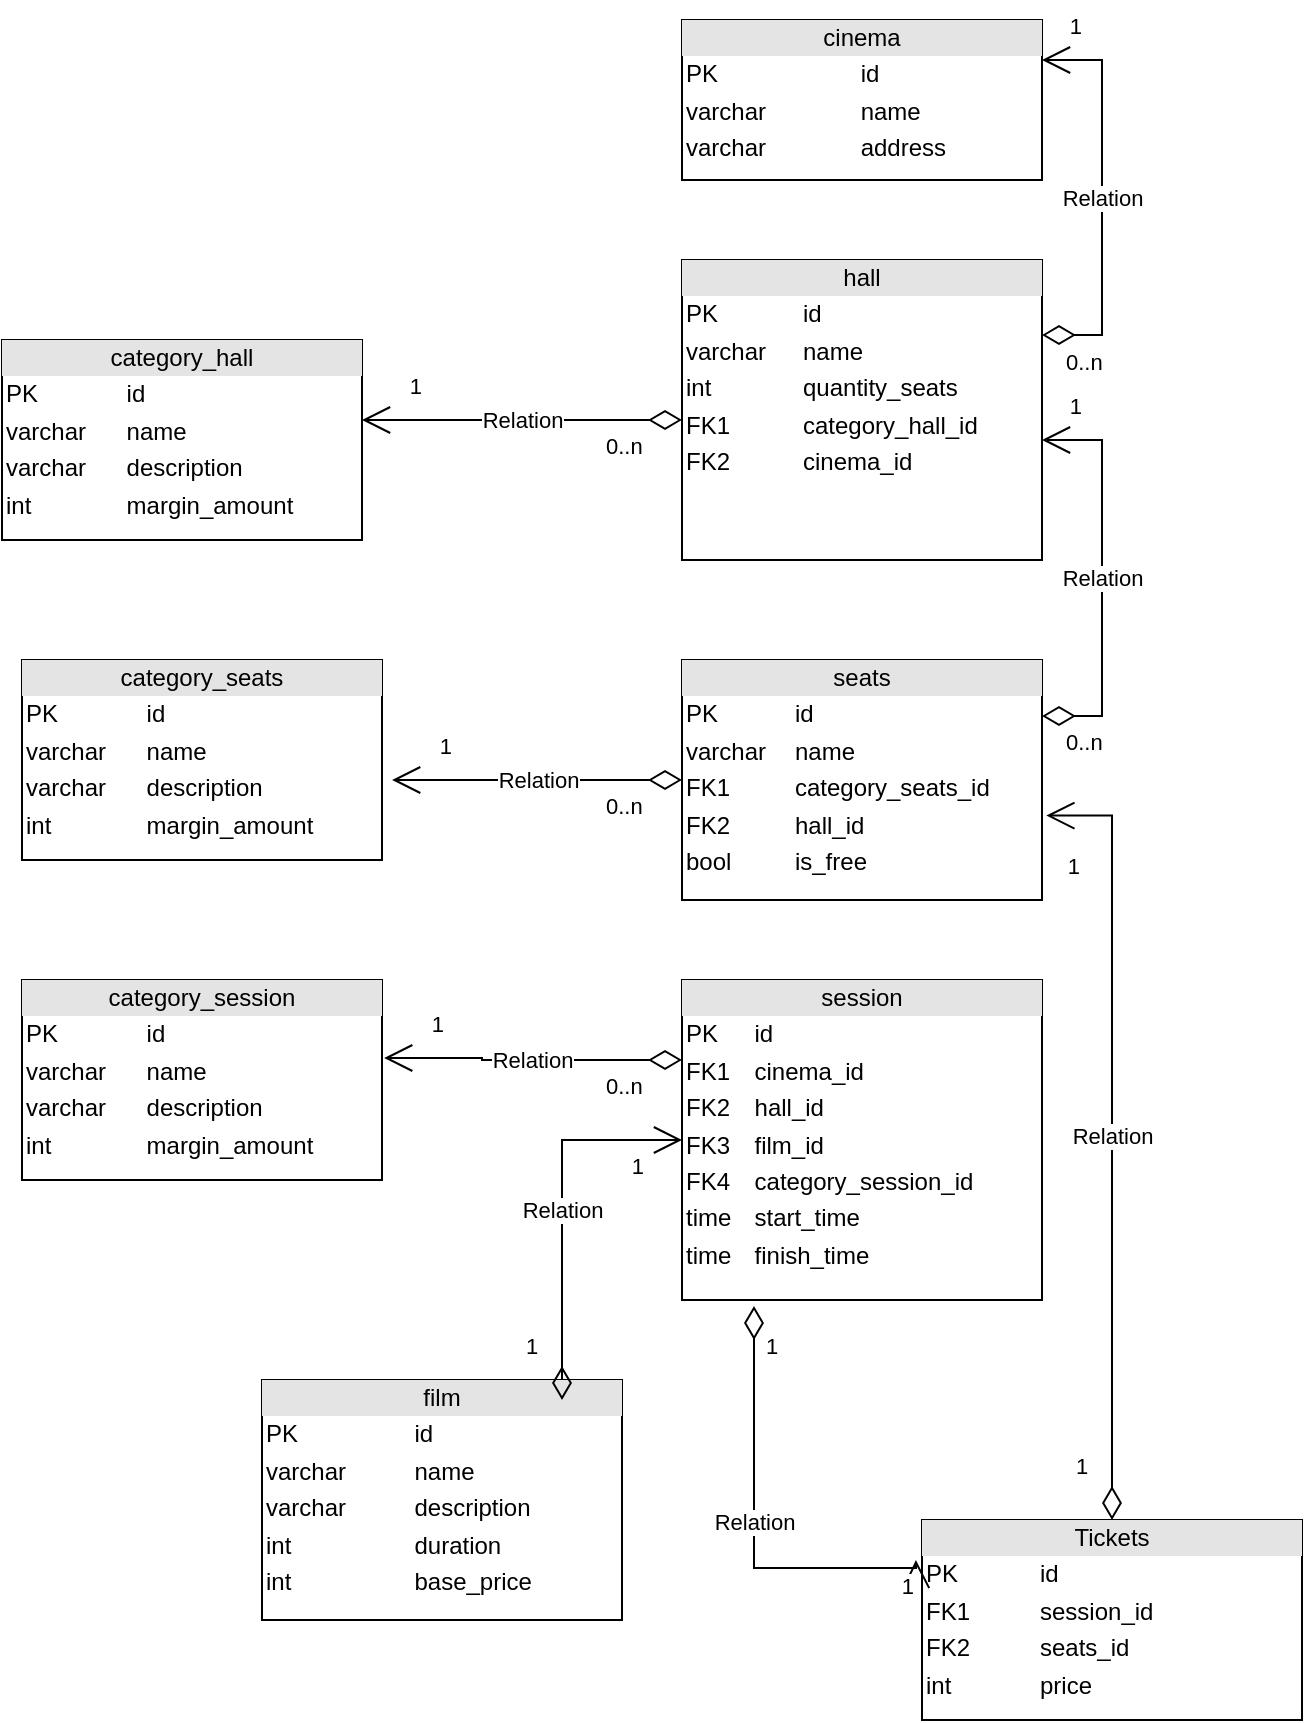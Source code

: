 <mxfile version="27.1.6">
  <diagram name="Страница — 1" id="EvWrY-4KOERnUKzsd5yh">
    <mxGraphModel dx="1416" dy="887" grid="1" gridSize="10" guides="1" tooltips="1" connect="1" arrows="1" fold="1" page="1" pageScale="1" pageWidth="827" pageHeight="1169" math="0" shadow="0">
      <root>
        <mxCell id="0" />
        <mxCell id="1" parent="0" />
        <mxCell id="_ENGsOBudLzefc6iagdA-1" value="&lt;div style=&quot;text-align: center; box-sizing: border-box; width: 100%; background: rgb(228, 228, 228); padding: 2px;&quot;&gt;Tickets&lt;/div&gt;&lt;table style=&quot;width:100%;font-size:1em;&quot; cellpadding=&quot;2&quot; cellspacing=&quot;0&quot;&gt;&lt;tbody&gt;&lt;tr&gt;&lt;td&gt;PK&lt;/td&gt;&lt;td&gt;id&lt;/td&gt;&lt;/tr&gt;&lt;tr&gt;&lt;td&gt;FK1&lt;/td&gt;&lt;td&gt;session_id&lt;/td&gt;&lt;/tr&gt;&lt;tr&gt;&lt;td&gt;FK2&lt;/td&gt;&lt;td&gt;seats_id&lt;/td&gt;&lt;/tr&gt;&lt;tr&gt;&lt;td&gt;int&lt;/td&gt;&lt;td&gt;price&lt;/td&gt;&lt;/tr&gt;&lt;/tbody&gt;&lt;/table&gt;" style="verticalAlign=top;align=left;overflow=fill;html=1;whiteSpace=wrap;" vertex="1" parent="1">
          <mxGeometry x="480" y="790" width="190" height="100" as="geometry" />
        </mxCell>
        <mxCell id="_ENGsOBudLzefc6iagdA-3" value="&lt;div style=&quot;text-align: center; box-sizing: border-box; width: 100%; background: rgb(228, 228, 228); padding: 2px;&quot;&gt;category_hall&lt;/div&gt;&lt;table style=&quot;width:100%;font-size:1em;&quot; cellpadding=&quot;2&quot; cellspacing=&quot;0&quot;&gt;&lt;tbody&gt;&lt;tr&gt;&lt;td&gt;PK&lt;/td&gt;&lt;td&gt;id&lt;/td&gt;&lt;/tr&gt;&lt;tr&gt;&lt;td&gt;varchar&lt;/td&gt;&lt;td&gt;name&lt;/td&gt;&lt;/tr&gt;&lt;tr&gt;&lt;td&gt;varchar&lt;/td&gt;&lt;td&gt;description&lt;/td&gt;&lt;/tr&gt;&lt;tr&gt;&lt;td&gt;int&lt;/td&gt;&lt;td&gt;margin_amount&lt;/td&gt;&lt;/tr&gt;&lt;/tbody&gt;&lt;/table&gt;" style="verticalAlign=top;align=left;overflow=fill;html=1;whiteSpace=wrap;" vertex="1" parent="1">
          <mxGeometry x="20" y="200" width="180" height="100" as="geometry" />
        </mxCell>
        <mxCell id="_ENGsOBudLzefc6iagdA-4" value="&lt;div style=&quot;text-align: center; box-sizing: border-box; width: 100%; background: rgb(228, 228, 228); padding: 2px;&quot;&gt;category_session&lt;/div&gt;&lt;table style=&quot;width:100%;font-size:1em;&quot; cellpadding=&quot;2&quot; cellspacing=&quot;0&quot;&gt;&lt;tbody&gt;&lt;tr&gt;&lt;td&gt;PK&lt;/td&gt;&lt;td&gt;id&lt;/td&gt;&lt;/tr&gt;&lt;tr&gt;&lt;td&gt;varchar&lt;/td&gt;&lt;td&gt;name&lt;/td&gt;&lt;/tr&gt;&lt;tr&gt;&lt;td&gt;varchar&lt;/td&gt;&lt;td&gt;description&lt;/td&gt;&lt;/tr&gt;&lt;tr&gt;&lt;td&gt;int&lt;/td&gt;&lt;td&gt;margin_amount&lt;/td&gt;&lt;/tr&gt;&lt;/tbody&gt;&lt;/table&gt;" style="verticalAlign=top;align=left;overflow=fill;html=1;whiteSpace=wrap;" vertex="1" parent="1">
          <mxGeometry x="30" y="520" width="180" height="100" as="geometry" />
        </mxCell>
        <mxCell id="_ENGsOBudLzefc6iagdA-5" value="&lt;div style=&quot;text-align: center; box-sizing: border-box; width: 100%; background: rgb(228, 228, 228); padding: 2px;&quot;&gt;category_seats&lt;/div&gt;&lt;table style=&quot;width:100%;font-size:1em;&quot; cellpadding=&quot;2&quot; cellspacing=&quot;0&quot;&gt;&lt;tbody&gt;&lt;tr&gt;&lt;td&gt;PK&lt;/td&gt;&lt;td&gt;id&lt;/td&gt;&lt;/tr&gt;&lt;tr&gt;&lt;td&gt;varchar&lt;/td&gt;&lt;td&gt;name&lt;/td&gt;&lt;/tr&gt;&lt;tr&gt;&lt;td&gt;varchar&lt;/td&gt;&lt;td&gt;description&lt;/td&gt;&lt;/tr&gt;&lt;tr&gt;&lt;td&gt;int&lt;/td&gt;&lt;td&gt;margin_amount&lt;/td&gt;&lt;/tr&gt;&lt;/tbody&gt;&lt;/table&gt;" style="verticalAlign=top;align=left;overflow=fill;html=1;whiteSpace=wrap;" vertex="1" parent="1">
          <mxGeometry x="30" y="360" width="180" height="100" as="geometry" />
        </mxCell>
        <mxCell id="_ENGsOBudLzefc6iagdA-6" value="&lt;div style=&quot;text-align: center; box-sizing: border-box; width: 100%; background: rgb(228, 228, 228); padding: 2px;&quot;&gt;cinema&lt;/div&gt;&lt;table style=&quot;width:100%;font-size:1em;&quot; cellpadding=&quot;2&quot; cellspacing=&quot;0&quot;&gt;&lt;tbody&gt;&lt;tr&gt;&lt;td&gt;PK&lt;/td&gt;&lt;td&gt;id&lt;/td&gt;&lt;/tr&gt;&lt;tr&gt;&lt;td&gt;varchar&lt;/td&gt;&lt;td&gt;name&lt;/td&gt;&lt;/tr&gt;&lt;tr&gt;&lt;td&gt;varchar&lt;/td&gt;&lt;td&gt;address&lt;/td&gt;&lt;/tr&gt;&lt;tr&gt;&lt;td&gt;&lt;br&gt;&lt;/td&gt;&lt;td&gt;&lt;/td&gt;&lt;/tr&gt;&lt;/tbody&gt;&lt;/table&gt;" style="verticalAlign=top;align=left;overflow=fill;html=1;whiteSpace=wrap;" vertex="1" parent="1">
          <mxGeometry x="360" y="40" width="180" height="80" as="geometry" />
        </mxCell>
        <mxCell id="_ENGsOBudLzefc6iagdA-7" value="&lt;div style=&quot;text-align: center; box-sizing: border-box; width: 100%; background: rgb(228, 228, 228); padding: 2px;&quot;&gt;hall&lt;/div&gt;&lt;table style=&quot;width:100%;font-size:1em;&quot; cellpadding=&quot;2&quot; cellspacing=&quot;0&quot;&gt;&lt;tbody&gt;&lt;tr&gt;&lt;td&gt;PK&lt;/td&gt;&lt;td&gt;id&lt;/td&gt;&lt;/tr&gt;&lt;tr&gt;&lt;td&gt;varchar&lt;/td&gt;&lt;td&gt;name&lt;/td&gt;&lt;/tr&gt;&lt;tr&gt;&lt;td&gt;int&lt;/td&gt;&lt;td&gt;quantity_seats&lt;/td&gt;&lt;/tr&gt;&lt;tr&gt;&lt;td&gt;FK1&lt;/td&gt;&lt;td&gt;category_hall_id&lt;/td&gt;&lt;/tr&gt;&lt;tr&gt;&lt;td&gt;FK2&lt;/td&gt;&lt;td&gt;cinema_id&lt;/td&gt;&lt;/tr&gt;&lt;/tbody&gt;&lt;/table&gt;" style="verticalAlign=top;align=left;overflow=fill;html=1;whiteSpace=wrap;" vertex="1" parent="1">
          <mxGeometry x="360" y="160" width="180" height="150" as="geometry" />
        </mxCell>
        <mxCell id="_ENGsOBudLzefc6iagdA-8" value="Relation" style="endArrow=open;html=1;endSize=12;startArrow=diamondThin;startSize=14;startFill=0;edgeStyle=orthogonalEdgeStyle;rounded=0;entryX=1;entryY=0.4;entryDx=0;entryDy=0;entryPerimeter=0;" edge="1" parent="1" target="_ENGsOBudLzefc6iagdA-3">
          <mxGeometry relative="1" as="geometry">
            <mxPoint x="360" y="240" as="sourcePoint" />
            <mxPoint x="620" y="370" as="targetPoint" />
            <Array as="points">
              <mxPoint x="250" y="240" />
              <mxPoint x="250" y="240" />
            </Array>
          </mxGeometry>
        </mxCell>
        <mxCell id="_ENGsOBudLzefc6iagdA-9" value="0..n" style="edgeLabel;resizable=0;html=1;align=left;verticalAlign=top;" connectable="0" vertex="1" parent="_ENGsOBudLzefc6iagdA-8">
          <mxGeometry x="-1" relative="1" as="geometry">
            <mxPoint x="-40" as="offset" />
          </mxGeometry>
        </mxCell>
        <mxCell id="_ENGsOBudLzefc6iagdA-10" value="1" style="edgeLabel;resizable=0;html=1;align=right;verticalAlign=top;" connectable="0" vertex="1" parent="_ENGsOBudLzefc6iagdA-8">
          <mxGeometry x="1" relative="1" as="geometry">
            <mxPoint x="30" y="-30" as="offset" />
          </mxGeometry>
        </mxCell>
        <mxCell id="_ENGsOBudLzefc6iagdA-13" value="Relation" style="endArrow=open;html=1;endSize=12;startArrow=diamondThin;startSize=14;startFill=0;edgeStyle=orthogonalEdgeStyle;rounded=0;entryX=1;entryY=0.25;entryDx=0;entryDy=0;exitX=1;exitY=0.25;exitDx=0;exitDy=0;" edge="1" parent="1" source="_ENGsOBudLzefc6iagdA-7" target="_ENGsOBudLzefc6iagdA-6">
          <mxGeometry relative="1" as="geometry">
            <mxPoint x="510" y="280" as="sourcePoint" />
            <mxPoint x="370" y="130" as="targetPoint" />
            <Array as="points">
              <mxPoint x="570" y="198" />
              <mxPoint x="570" y="60" />
            </Array>
          </mxGeometry>
        </mxCell>
        <mxCell id="_ENGsOBudLzefc6iagdA-14" value="0..n" style="edgeLabel;resizable=0;html=1;align=left;verticalAlign=top;" connectable="0" vertex="1" parent="_ENGsOBudLzefc6iagdA-13">
          <mxGeometry x="-1" relative="1" as="geometry">
            <mxPoint x="10" as="offset" />
          </mxGeometry>
        </mxCell>
        <mxCell id="_ENGsOBudLzefc6iagdA-15" value="1" style="edgeLabel;resizable=0;html=1;align=right;verticalAlign=top;" connectable="0" vertex="1" parent="_ENGsOBudLzefc6iagdA-13">
          <mxGeometry x="1" relative="1" as="geometry">
            <mxPoint x="20" y="-30" as="offset" />
          </mxGeometry>
        </mxCell>
        <mxCell id="_ENGsOBudLzefc6iagdA-16" value="&lt;div style=&quot;text-align: center; box-sizing: border-box; width: 100%; background: rgb(228, 228, 228); padding: 2px;&quot;&gt;seats&lt;/div&gt;&lt;table style=&quot;width:100%;font-size:1em;&quot; cellpadding=&quot;2&quot; cellspacing=&quot;0&quot;&gt;&lt;tbody&gt;&lt;tr&gt;&lt;td&gt;PK&lt;/td&gt;&lt;td&gt;id&lt;/td&gt;&lt;/tr&gt;&lt;tr&gt;&lt;td&gt;varchar&lt;/td&gt;&lt;td&gt;name&lt;/td&gt;&lt;/tr&gt;&lt;tr&gt;&lt;td&gt;FK1&lt;/td&gt;&lt;td&gt;category_seats_id&lt;/td&gt;&lt;/tr&gt;&lt;tr&gt;&lt;td&gt;FK2&lt;/td&gt;&lt;td&gt;hall_id&lt;/td&gt;&lt;/tr&gt;&lt;tr&gt;&lt;td&gt;bool&lt;/td&gt;&lt;td&gt;is_free&lt;/td&gt;&lt;/tr&gt;&lt;/tbody&gt;&lt;/table&gt;" style="verticalAlign=top;align=left;overflow=fill;html=1;whiteSpace=wrap;" vertex="1" parent="1">
          <mxGeometry x="360" y="360" width="180" height="120" as="geometry" />
        </mxCell>
        <mxCell id="_ENGsOBudLzefc6iagdA-17" value="Relation" style="endArrow=open;html=1;endSize=12;startArrow=diamondThin;startSize=14;startFill=0;edgeStyle=orthogonalEdgeStyle;rounded=0;entryX=1.028;entryY=0.6;entryDx=0;entryDy=0;entryPerimeter=0;" edge="1" parent="1" target="_ENGsOBudLzefc6iagdA-5">
          <mxGeometry relative="1" as="geometry">
            <mxPoint x="360" y="420" as="sourcePoint" />
            <mxPoint x="230" y="320" as="targetPoint" />
            <Array as="points">
              <mxPoint x="250" y="420" />
              <mxPoint x="250" y="420" />
            </Array>
          </mxGeometry>
        </mxCell>
        <mxCell id="_ENGsOBudLzefc6iagdA-18" value="0..n" style="edgeLabel;resizable=0;html=1;align=left;verticalAlign=top;" connectable="0" vertex="1" parent="_ENGsOBudLzefc6iagdA-17">
          <mxGeometry x="-1" relative="1" as="geometry">
            <mxPoint x="-40" as="offset" />
          </mxGeometry>
        </mxCell>
        <mxCell id="_ENGsOBudLzefc6iagdA-19" value="1" style="edgeLabel;resizable=0;html=1;align=right;verticalAlign=top;" connectable="0" vertex="1" parent="_ENGsOBudLzefc6iagdA-17">
          <mxGeometry x="1" relative="1" as="geometry">
            <mxPoint x="30" y="-30" as="offset" />
          </mxGeometry>
        </mxCell>
        <mxCell id="_ENGsOBudLzefc6iagdA-20" value="Relation" style="endArrow=open;html=1;endSize=12;startArrow=diamondThin;startSize=14;startFill=0;edgeStyle=orthogonalEdgeStyle;rounded=0;entryX=1;entryY=0.25;entryDx=0;entryDy=0;exitX=1;exitY=0.25;exitDx=0;exitDy=0;" edge="1" parent="1">
          <mxGeometry relative="1" as="geometry">
            <mxPoint x="540" y="388" as="sourcePoint" />
            <mxPoint x="540" y="250" as="targetPoint" />
            <Array as="points">
              <mxPoint x="570" y="388" />
              <mxPoint x="570" y="250" />
            </Array>
          </mxGeometry>
        </mxCell>
        <mxCell id="_ENGsOBudLzefc6iagdA-21" value="0..n" style="edgeLabel;resizable=0;html=1;align=left;verticalAlign=top;" connectable="0" vertex="1" parent="_ENGsOBudLzefc6iagdA-20">
          <mxGeometry x="-1" relative="1" as="geometry">
            <mxPoint x="10" as="offset" />
          </mxGeometry>
        </mxCell>
        <mxCell id="_ENGsOBudLzefc6iagdA-22" value="1" style="edgeLabel;resizable=0;html=1;align=right;verticalAlign=top;" connectable="0" vertex="1" parent="_ENGsOBudLzefc6iagdA-20">
          <mxGeometry x="1" relative="1" as="geometry">
            <mxPoint x="20" y="-30" as="offset" />
          </mxGeometry>
        </mxCell>
        <mxCell id="_ENGsOBudLzefc6iagdA-23" value="&lt;div style=&quot;text-align: center; box-sizing: border-box; width: 100%; background: rgb(228, 228, 228); padding: 2px;&quot;&gt;session&lt;/div&gt;&lt;table style=&quot;width:100%;font-size:1em;&quot; cellpadding=&quot;2&quot; cellspacing=&quot;0&quot;&gt;&lt;tbody&gt;&lt;tr&gt;&lt;td&gt;PK&lt;/td&gt;&lt;td&gt;id&lt;/td&gt;&lt;/tr&gt;&lt;tr&gt;&lt;td&gt;FK1&lt;/td&gt;&lt;td&gt;cinema_id&lt;/td&gt;&lt;/tr&gt;&lt;tr&gt;&lt;td&gt;FK2&lt;/td&gt;&lt;td&gt;hall_id&lt;/td&gt;&lt;/tr&gt;&lt;tr&gt;&lt;td&gt;FK3&lt;/td&gt;&lt;td&gt;film_id&lt;/td&gt;&lt;/tr&gt;&lt;tr&gt;&lt;td&gt;FK4&lt;/td&gt;&lt;td&gt;category_session_id&lt;/td&gt;&lt;/tr&gt;&lt;tr&gt;&lt;td&gt;time&lt;/td&gt;&lt;td&gt;start_time&lt;/td&gt;&lt;/tr&gt;&lt;tr&gt;&lt;td&gt;time&lt;/td&gt;&lt;td&gt;finish_time&lt;/td&gt;&lt;/tr&gt;&lt;/tbody&gt;&lt;/table&gt;" style="verticalAlign=top;align=left;overflow=fill;html=1;whiteSpace=wrap;" vertex="1" parent="1">
          <mxGeometry x="360" y="520" width="180" height="160" as="geometry" />
        </mxCell>
        <mxCell id="_ENGsOBudLzefc6iagdA-24" value="&lt;div style=&quot;text-align: center; box-sizing: border-box; width: 100%; background: rgb(228, 228, 228); padding: 2px;&quot;&gt;film&lt;/div&gt;&lt;table style=&quot;width:100%;font-size:1em;&quot; cellpadding=&quot;2&quot; cellspacing=&quot;0&quot;&gt;&lt;tbody&gt;&lt;tr&gt;&lt;td&gt;PK&lt;/td&gt;&lt;td&gt;id&lt;/td&gt;&lt;/tr&gt;&lt;tr&gt;&lt;td&gt;varchar&lt;/td&gt;&lt;td&gt;name&lt;/td&gt;&lt;/tr&gt;&lt;tr&gt;&lt;td&gt;varchar&lt;/td&gt;&lt;td&gt;description&lt;/td&gt;&lt;/tr&gt;&lt;tr&gt;&lt;td&gt;int&lt;/td&gt;&lt;td&gt;duration&lt;/td&gt;&lt;/tr&gt;&lt;tr&gt;&lt;td&gt;int&lt;/td&gt;&lt;td&gt;base_price&lt;/td&gt;&lt;/tr&gt;&lt;/tbody&gt;&lt;/table&gt;" style="verticalAlign=top;align=left;overflow=fill;html=1;whiteSpace=wrap;" vertex="1" parent="1">
          <mxGeometry x="150" y="720" width="180" height="120" as="geometry" />
        </mxCell>
        <mxCell id="_ENGsOBudLzefc6iagdA-25" value="Relation" style="endArrow=open;html=1;endSize=12;startArrow=diamondThin;startSize=14;startFill=0;edgeStyle=orthogonalEdgeStyle;rounded=0;entryX=1.006;entryY=0.39;entryDx=0;entryDy=0;entryPerimeter=0;" edge="1" parent="1" target="_ENGsOBudLzefc6iagdA-4">
          <mxGeometry relative="1" as="geometry">
            <mxPoint x="360" y="560" as="sourcePoint" />
            <mxPoint x="210" y="550" as="targetPoint" />
            <Array as="points">
              <mxPoint x="260" y="560" />
              <mxPoint x="260" y="559" />
            </Array>
          </mxGeometry>
        </mxCell>
        <mxCell id="_ENGsOBudLzefc6iagdA-26" value="0..n" style="edgeLabel;resizable=0;html=1;align=left;verticalAlign=top;" connectable="0" vertex="1" parent="_ENGsOBudLzefc6iagdA-25">
          <mxGeometry x="-1" relative="1" as="geometry">
            <mxPoint x="-40" as="offset" />
          </mxGeometry>
        </mxCell>
        <mxCell id="_ENGsOBudLzefc6iagdA-27" value="1" style="edgeLabel;resizable=0;html=1;align=right;verticalAlign=top;" connectable="0" vertex="1" parent="_ENGsOBudLzefc6iagdA-25">
          <mxGeometry x="1" relative="1" as="geometry">
            <mxPoint x="30" y="-30" as="offset" />
          </mxGeometry>
        </mxCell>
        <mxCell id="_ENGsOBudLzefc6iagdA-28" value="Relation" style="endArrow=open;html=1;endSize=12;startArrow=diamondThin;startSize=14;startFill=0;edgeStyle=orthogonalEdgeStyle;rounded=0;exitX=0.2;exitY=1.019;exitDx=0;exitDy=0;exitPerimeter=0;entryX=-0.016;entryY=0.2;entryDx=0;entryDy=0;entryPerimeter=0;" edge="1" parent="1" source="_ENGsOBudLzefc6iagdA-23" target="_ENGsOBudLzefc6iagdA-1">
          <mxGeometry relative="1" as="geometry">
            <mxPoint x="160" y="690" as="sourcePoint" />
            <mxPoint x="370" y="840" as="targetPoint" />
            <Array as="points">
              <mxPoint x="396" y="814" />
            </Array>
          </mxGeometry>
        </mxCell>
        <mxCell id="_ENGsOBudLzefc6iagdA-29" value="1" style="edgeLabel;resizable=0;html=1;align=left;verticalAlign=top;" connectable="0" vertex="1" parent="_ENGsOBudLzefc6iagdA-28">
          <mxGeometry x="-1" relative="1" as="geometry">
            <mxPoint x="4" y="7" as="offset" />
          </mxGeometry>
        </mxCell>
        <mxCell id="_ENGsOBudLzefc6iagdA-30" value="1" style="edgeLabel;resizable=0;html=1;align=right;verticalAlign=top;" connectable="0" vertex="1" parent="_ENGsOBudLzefc6iagdA-28">
          <mxGeometry x="1" relative="1" as="geometry" />
        </mxCell>
        <mxCell id="_ENGsOBudLzefc6iagdA-31" value="Relation" style="endArrow=open;html=1;endSize=12;startArrow=diamondThin;startSize=14;startFill=0;edgeStyle=orthogonalEdgeStyle;rounded=0;entryX=0;entryY=0.5;entryDx=0;entryDy=0;" edge="1" parent="1" target="_ENGsOBudLzefc6iagdA-23">
          <mxGeometry relative="1" as="geometry">
            <mxPoint x="300" y="730" as="sourcePoint" />
            <mxPoint x="691" y="891" as="targetPoint" />
            <Array as="points">
              <mxPoint x="300" y="720" />
              <mxPoint x="300" y="600" />
            </Array>
          </mxGeometry>
        </mxCell>
        <mxCell id="_ENGsOBudLzefc6iagdA-32" value="1" style="edgeLabel;resizable=0;html=1;align=left;verticalAlign=top;" connectable="0" vertex="1" parent="_ENGsOBudLzefc6iagdA-31">
          <mxGeometry x="-1" relative="1" as="geometry">
            <mxPoint x="-20" y="-40" as="offset" />
          </mxGeometry>
        </mxCell>
        <mxCell id="_ENGsOBudLzefc6iagdA-33" value="1" style="edgeLabel;resizable=0;html=1;align=right;verticalAlign=top;" connectable="0" vertex="1" parent="_ENGsOBudLzefc6iagdA-31">
          <mxGeometry x="1" relative="1" as="geometry">
            <mxPoint x="-19" as="offset" />
          </mxGeometry>
        </mxCell>
        <mxCell id="_ENGsOBudLzefc6iagdA-34" value="Relation" style="endArrow=open;html=1;endSize=12;startArrow=diamondThin;startSize=14;startFill=0;edgeStyle=orthogonalEdgeStyle;rounded=0;exitX=0.5;exitY=0;exitDx=0;exitDy=0;entryX=1.012;entryY=0.648;entryDx=0;entryDy=0;entryPerimeter=0;" edge="1" parent="1" source="_ENGsOBudLzefc6iagdA-1" target="_ENGsOBudLzefc6iagdA-16">
          <mxGeometry relative="1" as="geometry">
            <mxPoint x="690" y="730" as="sourcePoint" />
            <mxPoint x="690" y="440" as="targetPoint" />
            <Array as="points">
              <mxPoint x="575" y="438" />
            </Array>
          </mxGeometry>
        </mxCell>
        <mxCell id="_ENGsOBudLzefc6iagdA-35" value="1" style="edgeLabel;resizable=0;html=1;align=left;verticalAlign=top;" connectable="0" vertex="1" parent="_ENGsOBudLzefc6iagdA-34">
          <mxGeometry x="-1" relative="1" as="geometry">
            <mxPoint x="-20" y="-40" as="offset" />
          </mxGeometry>
        </mxCell>
        <mxCell id="_ENGsOBudLzefc6iagdA-36" value="1" style="edgeLabel;resizable=0;html=1;align=right;verticalAlign=top;" connectable="0" vertex="1" parent="_ENGsOBudLzefc6iagdA-34">
          <mxGeometry x="1" relative="1" as="geometry">
            <mxPoint x="17" y="12" as="offset" />
          </mxGeometry>
        </mxCell>
      </root>
    </mxGraphModel>
  </diagram>
</mxfile>
